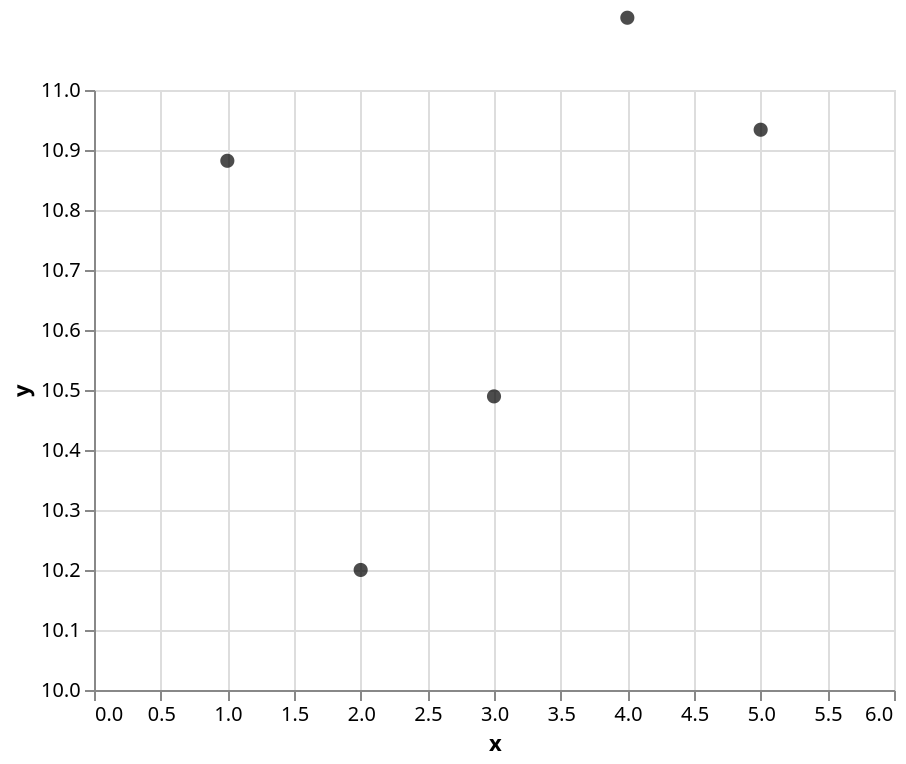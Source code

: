 {"config": {"view": {"height": 300, "width": 400}}, "layer": [{"encoding": {"y": {"scale": {"domain": [10, 11], "zero": false}, "title": "y", "field": "properties.y", "type": "quantitative", "axis": {"title": "y"}}, "x": {"scale": {"domain": [0, 6]}, "title": "x", "field": "properties.x", "type": "quantitative", "axis": {"title": "x"}}, "color": {"value": "black"}}, "data": {"values": {"features": [{"properties": {"y": 10.882026172983831, "x": 1, "yerr": 0.2}, "geometry": {"coordinates": [125.6, 10.1], "type": "Point"}, "type": "Feature"}, {"properties": {"y": 10.200078604183611, "x": 2, "yerr": 0.2}, "geometry": {"coordinates": [125.6, 10.1], "type": "Point"}, "type": "Feature"}, {"properties": {"y": 10.489368992052869, "x": 3, "yerr": 0.2}, "geometry": {"coordinates": [125.6, 10.1], "type": "Point"}, "type": "Feature"}, {"properties": {"y": 11.12044659960073, "x": 4, "yerr": 0.2}, "geometry": {"coordinates": [125.6, 10.1], "type": "Point"}, "type": "Feature"}, {"properties": {"y": 10.933778995074984, "x": 5, "yerr": 0.2}, "geometry": {"coordinates": [125.6, 10.1], "type": "Point"}, "type": "Feature"}], "type": "FeatureCollection"}, "format": {"type": "json", "property": "features"}}, "mark": {"filled": true, "size": 50, "type": "point"}}, {"transform": [{"calculate": "datum.y+datum.yerr", "as": "ymax"}, {"calculate": "datum.y-datum.yerr", "as": "ymin"}], "encoding": {"y": {"field": "ymin", "type": "quantitative"}, "x": {"title": "x", "field": "properties.x", "type": "quantitative"}, "y2": {"field": "ymax", "type": "quantitative"}}, "data": {"values": {"features": [{"properties": {"y": 10.882026172983831, "x": 1, "yerr": 0.2}, "geometry": {"coordinates": [125.6, 10.1], "type": "Point"}, "type": "Feature"}, {"properties": {"y": 10.200078604183611, "x": 2, "yerr": 0.2}, "geometry": {"coordinates": [125.6, 10.1], "type": "Point"}, "type": "Feature"}, {"properties": {"y": 10.489368992052869, "x": 3, "yerr": 0.2}, "geometry": {"coordinates": [125.6, 10.1], "type": "Point"}, "type": "Feature"}, {"properties": {"y": 11.12044659960073, "x": 4, "yerr": 0.2}, "geometry": {"coordinates": [125.6, 10.1], "type": "Point"}, "type": "Feature"}, {"properties": {"y": 10.933778995074984, "x": 5, "yerr": 0.2}, "geometry": {"coordinates": [125.6, 10.1], "type": "Point"}, "type": "Feature"}], "type": "FeatureCollection"}, "format": {"type": "json", "property": "features"}}, "mark": "rule"}], "$schema": "https://vega.github.io/schema/vega-lite/v2.4.1.json"}